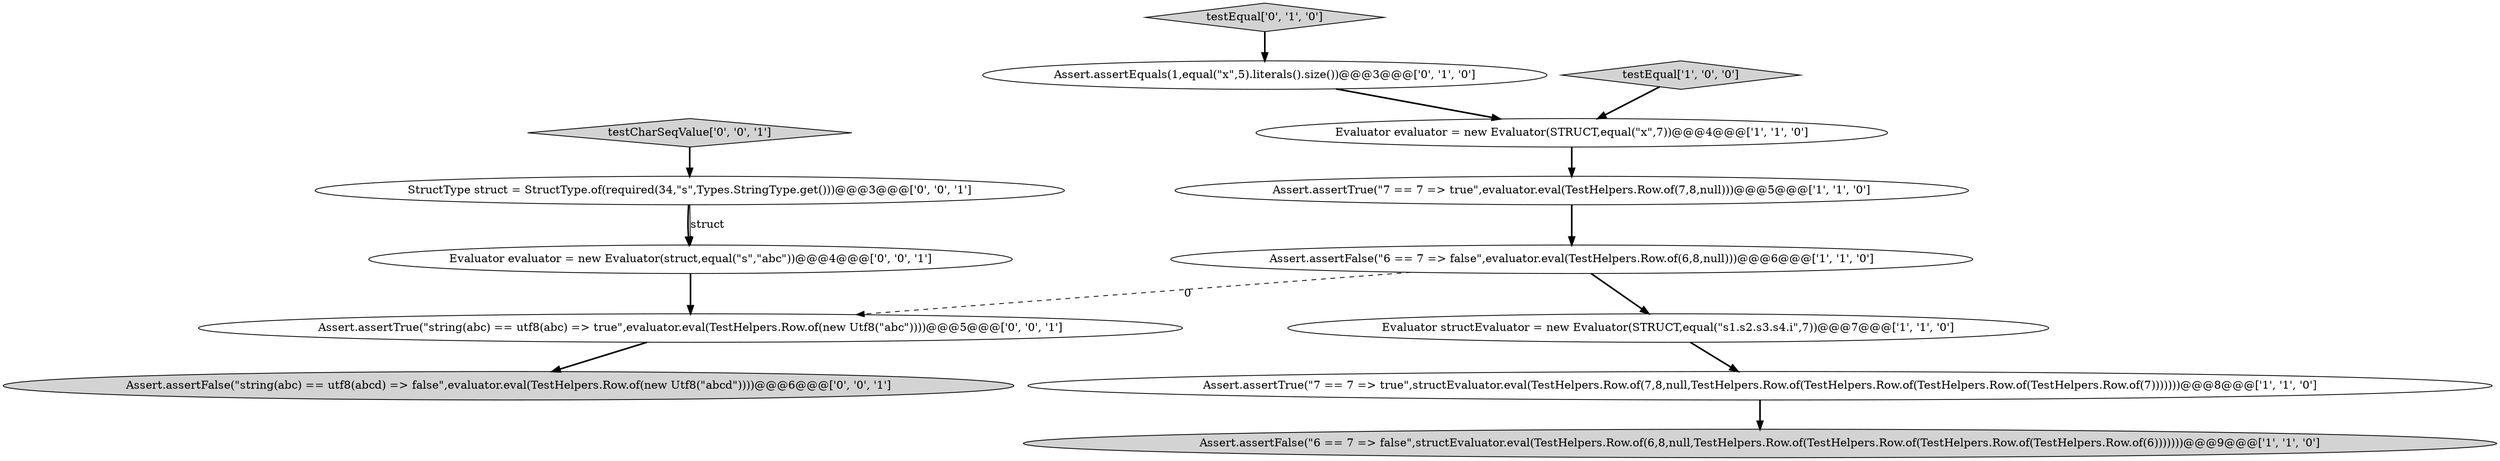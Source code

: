 digraph {
6 [style = filled, label = "Assert.assertFalse(\"6 == 7 => false\",evaluator.eval(TestHelpers.Row.of(6,8,null)))@@@6@@@['1', '1', '0']", fillcolor = white, shape = ellipse image = "AAA0AAABBB1BBB"];
11 [style = filled, label = "Assert.assertFalse(\"string(abc) == utf8(abcd) => false\",evaluator.eval(TestHelpers.Row.of(new Utf8(\"abcd\"))))@@@6@@@['0', '0', '1']", fillcolor = lightgray, shape = ellipse image = "AAA0AAABBB3BBB"];
8 [style = filled, label = "Assert.assertEquals(1,equal(\"x\",5).literals().size())@@@3@@@['0', '1', '0']", fillcolor = white, shape = ellipse image = "AAA1AAABBB2BBB"];
12 [style = filled, label = "StructType struct = StructType.of(required(34,\"s\",Types.StringType.get()))@@@3@@@['0', '0', '1']", fillcolor = white, shape = ellipse image = "AAA0AAABBB3BBB"];
7 [style = filled, label = "testEqual['0', '1', '0']", fillcolor = lightgray, shape = diamond image = "AAA0AAABBB2BBB"];
3 [style = filled, label = "Assert.assertTrue(\"7 == 7 => true\",structEvaluator.eval(TestHelpers.Row.of(7,8,null,TestHelpers.Row.of(TestHelpers.Row.of(TestHelpers.Row.of(TestHelpers.Row.of(7)))))))@@@8@@@['1', '1', '0']", fillcolor = white, shape = ellipse image = "AAA0AAABBB1BBB"];
10 [style = filled, label = "Evaluator evaluator = new Evaluator(struct,equal(\"s\",\"abc\"))@@@4@@@['0', '0', '1']", fillcolor = white, shape = ellipse image = "AAA0AAABBB3BBB"];
13 [style = filled, label = "Assert.assertTrue(\"string(abc) == utf8(abc) => true\",evaluator.eval(TestHelpers.Row.of(new Utf8(\"abc\"))))@@@5@@@['0', '0', '1']", fillcolor = white, shape = ellipse image = "AAA0AAABBB3BBB"];
5 [style = filled, label = "testEqual['1', '0', '0']", fillcolor = lightgray, shape = diamond image = "AAA0AAABBB1BBB"];
2 [style = filled, label = "Evaluator structEvaluator = new Evaluator(STRUCT,equal(\"s1.s2.s3.s4.i\",7))@@@7@@@['1', '1', '0']", fillcolor = white, shape = ellipse image = "AAA0AAABBB1BBB"];
1 [style = filled, label = "Evaluator evaluator = new Evaluator(STRUCT,equal(\"x\",7))@@@4@@@['1', '1', '0']", fillcolor = white, shape = ellipse image = "AAA0AAABBB1BBB"];
0 [style = filled, label = "Assert.assertFalse(\"6 == 7 => false\",structEvaluator.eval(TestHelpers.Row.of(6,8,null,TestHelpers.Row.of(TestHelpers.Row.of(TestHelpers.Row.of(TestHelpers.Row.of(6)))))))@@@9@@@['1', '1', '0']", fillcolor = lightgray, shape = ellipse image = "AAA0AAABBB1BBB"];
4 [style = filled, label = "Assert.assertTrue(\"7 == 7 => true\",evaluator.eval(TestHelpers.Row.of(7,8,null)))@@@5@@@['1', '1', '0']", fillcolor = white, shape = ellipse image = "AAA0AAABBB1BBB"];
9 [style = filled, label = "testCharSeqValue['0', '0', '1']", fillcolor = lightgray, shape = diamond image = "AAA0AAABBB3BBB"];
12->10 [style = bold, label=""];
4->6 [style = bold, label=""];
8->1 [style = bold, label=""];
13->11 [style = bold, label=""];
6->13 [style = dashed, label="0"];
7->8 [style = bold, label=""];
10->13 [style = bold, label=""];
3->0 [style = bold, label=""];
12->10 [style = solid, label="struct"];
6->2 [style = bold, label=""];
9->12 [style = bold, label=""];
1->4 [style = bold, label=""];
2->3 [style = bold, label=""];
5->1 [style = bold, label=""];
}
